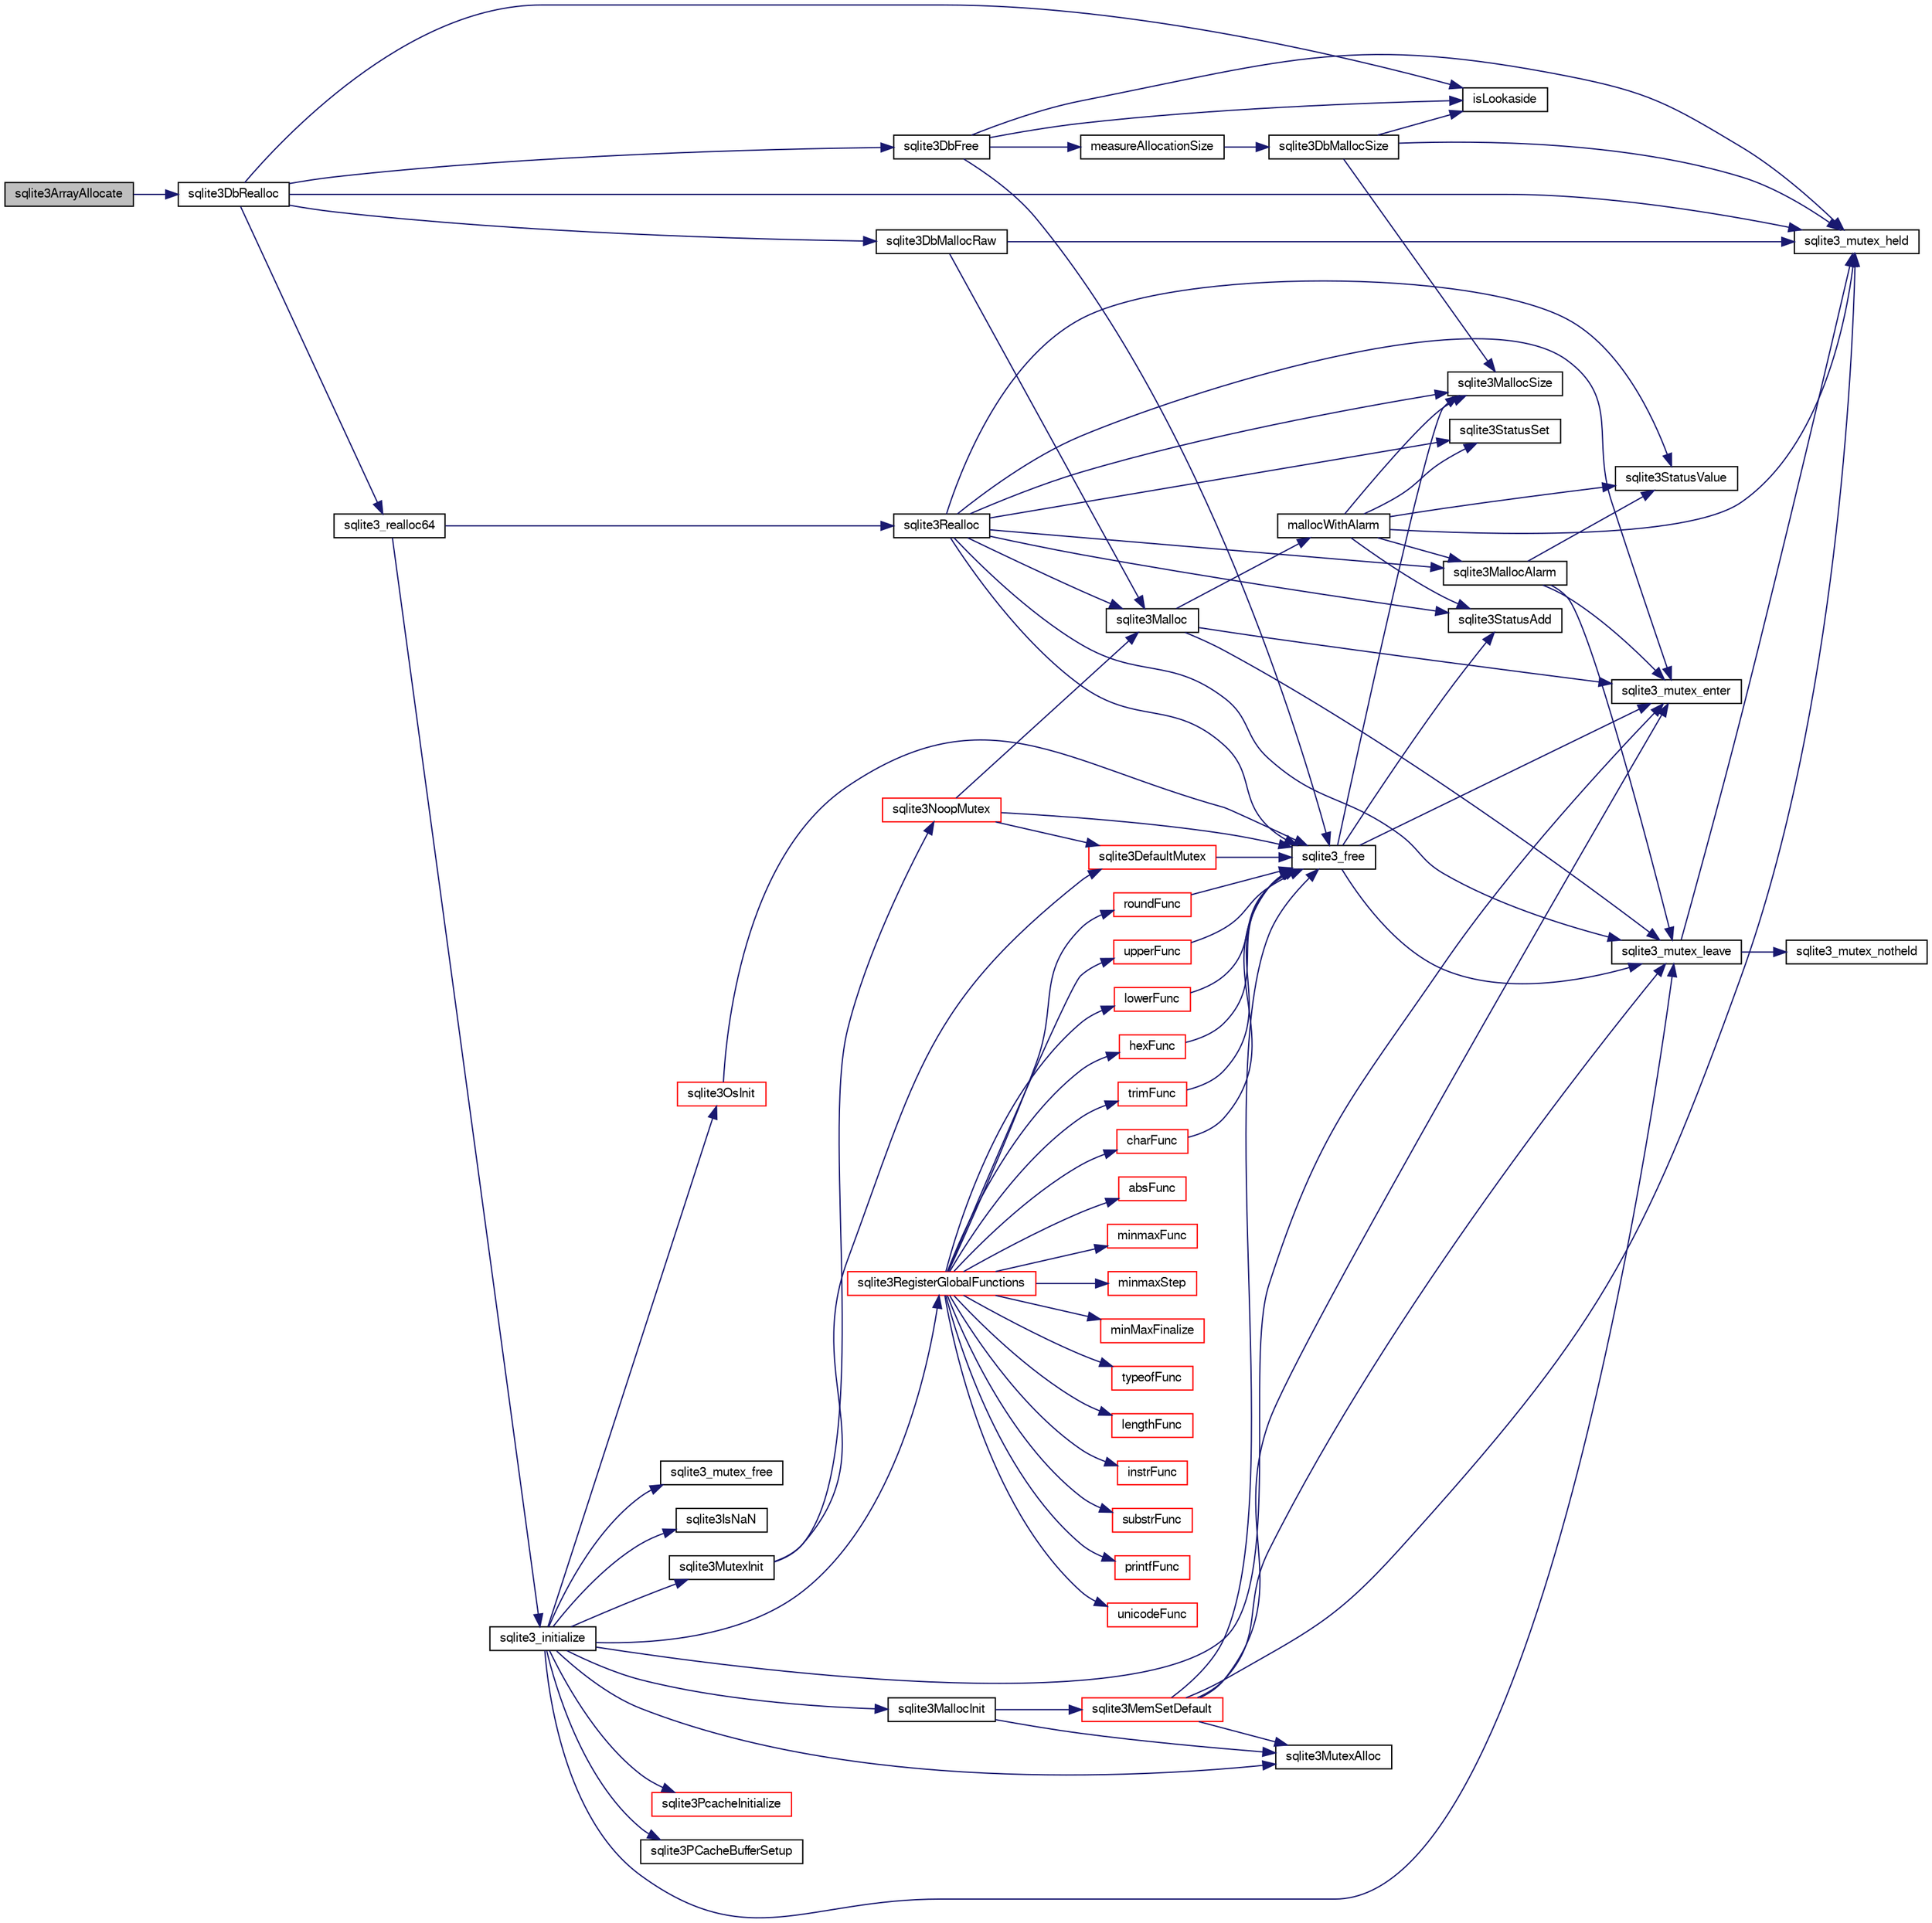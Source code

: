 digraph "sqlite3ArrayAllocate"
{
  edge [fontname="FreeSans",fontsize="10",labelfontname="FreeSans",labelfontsize="10"];
  node [fontname="FreeSans",fontsize="10",shape=record];
  rankdir="LR";
  Node420539 [label="sqlite3ArrayAllocate",height=0.2,width=0.4,color="black", fillcolor="grey75", style="filled", fontcolor="black"];
  Node420539 -> Node420540 [color="midnightblue",fontsize="10",style="solid",fontname="FreeSans"];
  Node420540 [label="sqlite3DbRealloc",height=0.2,width=0.4,color="black", fillcolor="white", style="filled",URL="$sqlite3_8c.html#ae028f4902a9d29bcaf310ff289ee87dc"];
  Node420540 -> Node420541 [color="midnightblue",fontsize="10",style="solid",fontname="FreeSans"];
  Node420541 [label="sqlite3_mutex_held",height=0.2,width=0.4,color="black", fillcolor="white", style="filled",URL="$sqlite3_8c.html#acf77da68932b6bc163c5e68547ecc3e7"];
  Node420540 -> Node420542 [color="midnightblue",fontsize="10",style="solid",fontname="FreeSans"];
  Node420542 [label="sqlite3DbMallocRaw",height=0.2,width=0.4,color="black", fillcolor="white", style="filled",URL="$sqlite3_8c.html#abbe8be0cf7175e11ddc3e2218fad924e"];
  Node420542 -> Node420541 [color="midnightblue",fontsize="10",style="solid",fontname="FreeSans"];
  Node420542 -> Node420543 [color="midnightblue",fontsize="10",style="solid",fontname="FreeSans"];
  Node420543 [label="sqlite3Malloc",height=0.2,width=0.4,color="black", fillcolor="white", style="filled",URL="$sqlite3_8c.html#a361a2eaa846b1885f123abe46f5d8b2b"];
  Node420543 -> Node420544 [color="midnightblue",fontsize="10",style="solid",fontname="FreeSans"];
  Node420544 [label="sqlite3_mutex_enter",height=0.2,width=0.4,color="black", fillcolor="white", style="filled",URL="$sqlite3_8c.html#a1c12cde690bd89f104de5cbad12a6bf5"];
  Node420543 -> Node420545 [color="midnightblue",fontsize="10",style="solid",fontname="FreeSans"];
  Node420545 [label="mallocWithAlarm",height=0.2,width=0.4,color="black", fillcolor="white", style="filled",URL="$sqlite3_8c.html#ab070d5cf8e48ec8a6a43cf025d48598b"];
  Node420545 -> Node420541 [color="midnightblue",fontsize="10",style="solid",fontname="FreeSans"];
  Node420545 -> Node420546 [color="midnightblue",fontsize="10",style="solid",fontname="FreeSans"];
  Node420546 [label="sqlite3StatusSet",height=0.2,width=0.4,color="black", fillcolor="white", style="filled",URL="$sqlite3_8c.html#afec7586c01fcb5ea17dc9d7725a589d9"];
  Node420545 -> Node420547 [color="midnightblue",fontsize="10",style="solid",fontname="FreeSans"];
  Node420547 [label="sqlite3StatusValue",height=0.2,width=0.4,color="black", fillcolor="white", style="filled",URL="$sqlite3_8c.html#a30b8ac296c6e200c1fa57708d52c6ef6"];
  Node420545 -> Node420548 [color="midnightblue",fontsize="10",style="solid",fontname="FreeSans"];
  Node420548 [label="sqlite3MallocAlarm",height=0.2,width=0.4,color="black", fillcolor="white", style="filled",URL="$sqlite3_8c.html#ada66988e8471d1198f3219c062377508"];
  Node420548 -> Node420547 [color="midnightblue",fontsize="10",style="solid",fontname="FreeSans"];
  Node420548 -> Node420549 [color="midnightblue",fontsize="10",style="solid",fontname="FreeSans"];
  Node420549 [label="sqlite3_mutex_leave",height=0.2,width=0.4,color="black", fillcolor="white", style="filled",URL="$sqlite3_8c.html#a5838d235601dbd3c1fa993555c6bcc93"];
  Node420549 -> Node420541 [color="midnightblue",fontsize="10",style="solid",fontname="FreeSans"];
  Node420549 -> Node420550 [color="midnightblue",fontsize="10",style="solid",fontname="FreeSans"];
  Node420550 [label="sqlite3_mutex_notheld",height=0.2,width=0.4,color="black", fillcolor="white", style="filled",URL="$sqlite3_8c.html#a83967c837c1c000d3b5adcfaa688f5dc"];
  Node420548 -> Node420544 [color="midnightblue",fontsize="10",style="solid",fontname="FreeSans"];
  Node420545 -> Node420551 [color="midnightblue",fontsize="10",style="solid",fontname="FreeSans"];
  Node420551 [label="sqlite3MallocSize",height=0.2,width=0.4,color="black", fillcolor="white", style="filled",URL="$sqlite3_8c.html#acf5d2a5f35270bafb050bd2def576955"];
  Node420545 -> Node420552 [color="midnightblue",fontsize="10",style="solid",fontname="FreeSans"];
  Node420552 [label="sqlite3StatusAdd",height=0.2,width=0.4,color="black", fillcolor="white", style="filled",URL="$sqlite3_8c.html#afa029f93586aeab4cc85360905dae9cd"];
  Node420543 -> Node420549 [color="midnightblue",fontsize="10",style="solid",fontname="FreeSans"];
  Node420540 -> Node420553 [color="midnightblue",fontsize="10",style="solid",fontname="FreeSans"];
  Node420553 [label="isLookaside",height=0.2,width=0.4,color="black", fillcolor="white", style="filled",URL="$sqlite3_8c.html#a770fa05ff9717b75e16f4d968a77b897"];
  Node420540 -> Node420554 [color="midnightblue",fontsize="10",style="solid",fontname="FreeSans"];
  Node420554 [label="sqlite3DbFree",height=0.2,width=0.4,color="black", fillcolor="white", style="filled",URL="$sqlite3_8c.html#ac70ab821a6607b4a1b909582dc37a069"];
  Node420554 -> Node420541 [color="midnightblue",fontsize="10",style="solid",fontname="FreeSans"];
  Node420554 -> Node420555 [color="midnightblue",fontsize="10",style="solid",fontname="FreeSans"];
  Node420555 [label="measureAllocationSize",height=0.2,width=0.4,color="black", fillcolor="white", style="filled",URL="$sqlite3_8c.html#a45731e644a22fdb756e2b6337224217a"];
  Node420555 -> Node420556 [color="midnightblue",fontsize="10",style="solid",fontname="FreeSans"];
  Node420556 [label="sqlite3DbMallocSize",height=0.2,width=0.4,color="black", fillcolor="white", style="filled",URL="$sqlite3_8c.html#aa397e5a8a03495203a0767abf0a71f86"];
  Node420556 -> Node420551 [color="midnightblue",fontsize="10",style="solid",fontname="FreeSans"];
  Node420556 -> Node420541 [color="midnightblue",fontsize="10",style="solid",fontname="FreeSans"];
  Node420556 -> Node420553 [color="midnightblue",fontsize="10",style="solid",fontname="FreeSans"];
  Node420554 -> Node420553 [color="midnightblue",fontsize="10",style="solid",fontname="FreeSans"];
  Node420554 -> Node420557 [color="midnightblue",fontsize="10",style="solid",fontname="FreeSans"];
  Node420557 [label="sqlite3_free",height=0.2,width=0.4,color="black", fillcolor="white", style="filled",URL="$sqlite3_8c.html#a6552349e36a8a691af5487999ab09519"];
  Node420557 -> Node420544 [color="midnightblue",fontsize="10",style="solid",fontname="FreeSans"];
  Node420557 -> Node420552 [color="midnightblue",fontsize="10",style="solid",fontname="FreeSans"];
  Node420557 -> Node420551 [color="midnightblue",fontsize="10",style="solid",fontname="FreeSans"];
  Node420557 -> Node420549 [color="midnightblue",fontsize="10",style="solid",fontname="FreeSans"];
  Node420540 -> Node420558 [color="midnightblue",fontsize="10",style="solid",fontname="FreeSans"];
  Node420558 [label="sqlite3_realloc64",height=0.2,width=0.4,color="black", fillcolor="white", style="filled",URL="$sqlite3_8c.html#a3765a714077ee547e811034236dc9ecd"];
  Node420558 -> Node420559 [color="midnightblue",fontsize="10",style="solid",fontname="FreeSans"];
  Node420559 [label="sqlite3_initialize",height=0.2,width=0.4,color="black", fillcolor="white", style="filled",URL="$sqlite3_8c.html#ab0c0ee2d5d4cf8b28e9572296a8861df"];
  Node420559 -> Node420560 [color="midnightblue",fontsize="10",style="solid",fontname="FreeSans"];
  Node420560 [label="sqlite3MutexInit",height=0.2,width=0.4,color="black", fillcolor="white", style="filled",URL="$sqlite3_8c.html#a7906afcdd1cdb3d0007eb932398a1158"];
  Node420560 -> Node420561 [color="midnightblue",fontsize="10",style="solid",fontname="FreeSans"];
  Node420561 [label="sqlite3DefaultMutex",height=0.2,width=0.4,color="red", fillcolor="white", style="filled",URL="$sqlite3_8c.html#ac895a71e325f9b2f9b862f737c17aca8"];
  Node420561 -> Node420557 [color="midnightblue",fontsize="10",style="solid",fontname="FreeSans"];
  Node420560 -> Node420570 [color="midnightblue",fontsize="10",style="solid",fontname="FreeSans"];
  Node420570 [label="sqlite3NoopMutex",height=0.2,width=0.4,color="red", fillcolor="white", style="filled",URL="$sqlite3_8c.html#a09742cde9ef371d94f8201d2cdb543e4"];
  Node420570 -> Node420543 [color="midnightblue",fontsize="10",style="solid",fontname="FreeSans"];
  Node420570 -> Node420557 [color="midnightblue",fontsize="10",style="solid",fontname="FreeSans"];
  Node420570 -> Node420561 [color="midnightblue",fontsize="10",style="solid",fontname="FreeSans"];
  Node420559 -> Node420578 [color="midnightblue",fontsize="10",style="solid",fontname="FreeSans"];
  Node420578 [label="sqlite3MutexAlloc",height=0.2,width=0.4,color="black", fillcolor="white", style="filled",URL="$sqlite3_8c.html#a0e3f432ee581f6876b590e7ad7e84e19"];
  Node420559 -> Node420544 [color="midnightblue",fontsize="10",style="solid",fontname="FreeSans"];
  Node420559 -> Node420579 [color="midnightblue",fontsize="10",style="solid",fontname="FreeSans"];
  Node420579 [label="sqlite3MallocInit",height=0.2,width=0.4,color="black", fillcolor="white", style="filled",URL="$sqlite3_8c.html#a9e06f9e7cad0d83ce80ab493c9533552"];
  Node420579 -> Node420580 [color="midnightblue",fontsize="10",style="solid",fontname="FreeSans"];
  Node420580 [label="sqlite3MemSetDefault",height=0.2,width=0.4,color="red", fillcolor="white", style="filled",URL="$sqlite3_8c.html#a162fbfd727e92c5f8f72625b5ff62549"];
  Node420580 -> Node420578 [color="midnightblue",fontsize="10",style="solid",fontname="FreeSans"];
  Node420580 -> Node420544 [color="midnightblue",fontsize="10",style="solid",fontname="FreeSans"];
  Node420580 -> Node420549 [color="midnightblue",fontsize="10",style="solid",fontname="FreeSans"];
  Node420580 -> Node420541 [color="midnightblue",fontsize="10",style="solid",fontname="FreeSans"];
  Node420580 -> Node420557 [color="midnightblue",fontsize="10",style="solid",fontname="FreeSans"];
  Node420579 -> Node420578 [color="midnightblue",fontsize="10",style="solid",fontname="FreeSans"];
  Node420559 -> Node420549 [color="midnightblue",fontsize="10",style="solid",fontname="FreeSans"];
  Node420559 -> Node420667 [color="midnightblue",fontsize="10",style="solid",fontname="FreeSans"];
  Node420667 [label="sqlite3RegisterGlobalFunctions",height=0.2,width=0.4,color="red", fillcolor="white", style="filled",URL="$sqlite3_8c.html#a9f75bd111010f29e1b8d74344473c4ec"];
  Node420667 -> Node420668 [color="midnightblue",fontsize="10",style="solid",fontname="FreeSans"];
  Node420668 [label="trimFunc",height=0.2,width=0.4,color="red", fillcolor="white", style="filled",URL="$sqlite3_8c.html#afad56dbe7f08139a630156e644b14704"];
  Node420668 -> Node420557 [color="midnightblue",fontsize="10",style="solid",fontname="FreeSans"];
  Node420667 -> Node420681 [color="midnightblue",fontsize="10",style="solid",fontname="FreeSans"];
  Node420681 [label="minmaxFunc",height=0.2,width=0.4,color="red", fillcolor="white", style="filled",URL="$sqlite3_8c.html#a4d00f48b948fd73cb70bcfd1efc0bfb0"];
  Node420667 -> Node420690 [color="midnightblue",fontsize="10",style="solid",fontname="FreeSans"];
  Node420690 [label="minmaxStep",height=0.2,width=0.4,color="red", fillcolor="white", style="filled",URL="$sqlite3_8c.html#a5b4c0da0f3b61d7ff25ebd30aa22cca4"];
  Node420667 -> Node420694 [color="midnightblue",fontsize="10",style="solid",fontname="FreeSans"];
  Node420694 [label="minMaxFinalize",height=0.2,width=0.4,color="red", fillcolor="white", style="filled",URL="$sqlite3_8c.html#a0439dd90934a2dee93517c50884d5924"];
  Node420667 -> Node420695 [color="midnightblue",fontsize="10",style="solid",fontname="FreeSans"];
  Node420695 [label="typeofFunc",height=0.2,width=0.4,color="red", fillcolor="white", style="filled",URL="$sqlite3_8c.html#aba6c564ff0d6b017de448469d0fb243f"];
  Node420667 -> Node420696 [color="midnightblue",fontsize="10",style="solid",fontname="FreeSans"];
  Node420696 [label="lengthFunc",height=0.2,width=0.4,color="red", fillcolor="white", style="filled",URL="$sqlite3_8c.html#affdabf006c37c26a1c3e325badb83546"];
  Node420667 -> Node420701 [color="midnightblue",fontsize="10",style="solid",fontname="FreeSans"];
  Node420701 [label="instrFunc",height=0.2,width=0.4,color="red", fillcolor="white", style="filled",URL="$sqlite3_8c.html#a8f86ca540b92ac28aaefaa126170cf8c"];
  Node420667 -> Node420703 [color="midnightblue",fontsize="10",style="solid",fontname="FreeSans"];
  Node420703 [label="substrFunc",height=0.2,width=0.4,color="red", fillcolor="white", style="filled",URL="$sqlite3_8c.html#a8a8739d9af5589338113371e440b2734"];
  Node420667 -> Node420708 [color="midnightblue",fontsize="10",style="solid",fontname="FreeSans"];
  Node420708 [label="printfFunc",height=0.2,width=0.4,color="red", fillcolor="white", style="filled",URL="$sqlite3_8c.html#a80ca21d434c7c5b6668bee721331dda8"];
  Node420667 -> Node420710 [color="midnightblue",fontsize="10",style="solid",fontname="FreeSans"];
  Node420710 [label="unicodeFunc",height=0.2,width=0.4,color="red", fillcolor="white", style="filled",URL="$sqlite3_8c.html#a1d3d012cbe2276d8d713be80884db355"];
  Node420667 -> Node420712 [color="midnightblue",fontsize="10",style="solid",fontname="FreeSans"];
  Node420712 [label="charFunc",height=0.2,width=0.4,color="red", fillcolor="white", style="filled",URL="$sqlite3_8c.html#ab9b72ce47fcea3c3b92e816435a0fd91"];
  Node420712 -> Node420557 [color="midnightblue",fontsize="10",style="solid",fontname="FreeSans"];
  Node420667 -> Node420713 [color="midnightblue",fontsize="10",style="solid",fontname="FreeSans"];
  Node420713 [label="absFunc",height=0.2,width=0.4,color="red", fillcolor="white", style="filled",URL="$sqlite3_8c.html#af271994a34f441432d50d7095e0ed23d"];
  Node420667 -> Node420718 [color="midnightblue",fontsize="10",style="solid",fontname="FreeSans"];
  Node420718 [label="roundFunc",height=0.2,width=0.4,color="red", fillcolor="white", style="filled",URL="$sqlite3_8c.html#a8c444ba254edc27891111b76e7ba85e7"];
  Node420718 -> Node420557 [color="midnightblue",fontsize="10",style="solid",fontname="FreeSans"];
  Node420667 -> Node420721 [color="midnightblue",fontsize="10",style="solid",fontname="FreeSans"];
  Node420721 [label="upperFunc",height=0.2,width=0.4,color="red", fillcolor="white", style="filled",URL="$sqlite3_8c.html#a8f26e491f9fd893cdb476c577f39f260"];
  Node420721 -> Node420557 [color="midnightblue",fontsize="10",style="solid",fontname="FreeSans"];
  Node420667 -> Node420722 [color="midnightblue",fontsize="10",style="solid",fontname="FreeSans"];
  Node420722 [label="lowerFunc",height=0.2,width=0.4,color="red", fillcolor="white", style="filled",URL="$sqlite3_8c.html#a37a07e2d7c0cb4c521e9c334596c89a7"];
  Node420722 -> Node420557 [color="midnightblue",fontsize="10",style="solid",fontname="FreeSans"];
  Node420667 -> Node420723 [color="midnightblue",fontsize="10",style="solid",fontname="FreeSans"];
  Node420723 [label="hexFunc",height=0.2,width=0.4,color="red", fillcolor="white", style="filled",URL="$sqlite3_8c.html#a2e2cd151b75b794723d7c4f30fe57c8b"];
  Node420723 -> Node420557 [color="midnightblue",fontsize="10",style="solid",fontname="FreeSans"];
  Node420559 -> Node420815 [color="midnightblue",fontsize="10",style="solid",fontname="FreeSans"];
  Node420815 [label="sqlite3PcacheInitialize",height=0.2,width=0.4,color="red", fillcolor="white", style="filled",URL="$sqlite3_8c.html#a2902c61ddc88bea002c4d69fe4052b1f"];
  Node420559 -> Node420816 [color="midnightblue",fontsize="10",style="solid",fontname="FreeSans"];
  Node420816 [label="sqlite3OsInit",height=0.2,width=0.4,color="red", fillcolor="white", style="filled",URL="$sqlite3_8c.html#afeaa886fe1ca086a30fd278b1d069762"];
  Node420816 -> Node420557 [color="midnightblue",fontsize="10",style="solid",fontname="FreeSans"];
  Node420559 -> Node420820 [color="midnightblue",fontsize="10",style="solid",fontname="FreeSans"];
  Node420820 [label="sqlite3PCacheBufferSetup",height=0.2,width=0.4,color="black", fillcolor="white", style="filled",URL="$sqlite3_8c.html#ad18a1eebefdfbc4254f473f7b0101937"];
  Node420559 -> Node420821 [color="midnightblue",fontsize="10",style="solid",fontname="FreeSans"];
  Node420821 [label="sqlite3_mutex_free",height=0.2,width=0.4,color="black", fillcolor="white", style="filled",URL="$sqlite3_8c.html#a2db2e72e08f6873afa9c61b0ec726fec"];
  Node420559 -> Node420603 [color="midnightblue",fontsize="10",style="solid",fontname="FreeSans"];
  Node420603 [label="sqlite3IsNaN",height=0.2,width=0.4,color="black", fillcolor="white", style="filled",URL="$sqlite3_8c.html#aed4d78203877c3486765ccbc7feebb50"];
  Node420558 -> Node420592 [color="midnightblue",fontsize="10",style="solid",fontname="FreeSans"];
  Node420592 [label="sqlite3Realloc",height=0.2,width=0.4,color="black", fillcolor="white", style="filled",URL="$sqlite3_8c.html#ad53aefdfc088f622e23ffe838201fe22"];
  Node420592 -> Node420543 [color="midnightblue",fontsize="10",style="solid",fontname="FreeSans"];
  Node420592 -> Node420557 [color="midnightblue",fontsize="10",style="solid",fontname="FreeSans"];
  Node420592 -> Node420551 [color="midnightblue",fontsize="10",style="solid",fontname="FreeSans"];
  Node420592 -> Node420544 [color="midnightblue",fontsize="10",style="solid",fontname="FreeSans"];
  Node420592 -> Node420546 [color="midnightblue",fontsize="10",style="solid",fontname="FreeSans"];
  Node420592 -> Node420547 [color="midnightblue",fontsize="10",style="solid",fontname="FreeSans"];
  Node420592 -> Node420548 [color="midnightblue",fontsize="10",style="solid",fontname="FreeSans"];
  Node420592 -> Node420552 [color="midnightblue",fontsize="10",style="solid",fontname="FreeSans"];
  Node420592 -> Node420549 [color="midnightblue",fontsize="10",style="solid",fontname="FreeSans"];
}
